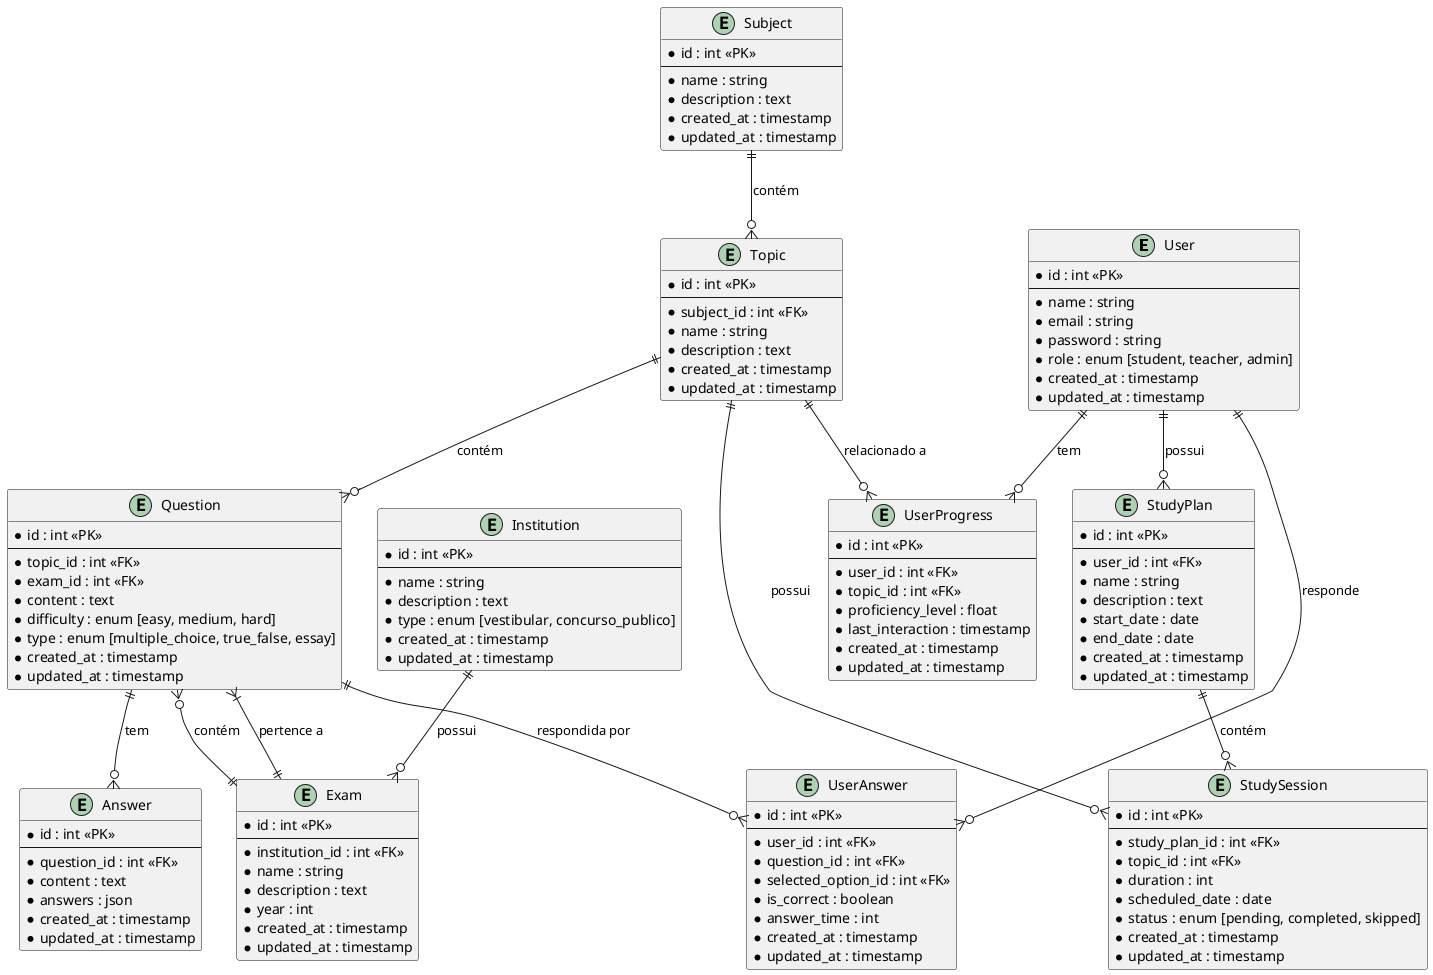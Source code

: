 @startuml Database Schema for AprendaAI

' Entidades principais
entity "User" as user {
  * id : int <<PK>>
  --
  * name : string
  * email : string
  * password : string
  * role : enum [student, teacher, admin]
  * created_at : timestamp
  * updated_at : timestamp
}

entity "Subject" as subject {
  * id : int <<PK>>
  --
  * name : string
  * description : text
  * created_at : timestamp
  * updated_at : timestamp
}

entity "Topic" as topic {
  * id : int <<PK>>
  --
  * subject_id : int <<FK>>
  * name : string
  * description : text
  * created_at : timestamp
  * updated_at : timestamp
}

entity "Question" as question {
  * id : int <<PK>>
  --
  * topic_id : int <<FK>>
  * exam_id : int <<FK>>
  * content : text
  * difficulty : enum [easy, medium, hard]
  * type : enum [multiple_choice, true_false, essay]
  * created_at : timestamp
  * updated_at : timestamp
}

entity "Answer" as option {
  * id : int <<PK>>
  --
  * question_id : int <<FK>>
  * content : text
  * answers : json
  * created_at : timestamp
  * updated_at : timestamp
}


entity "Institution" as institution {
  * id : int <<PK>>
  --
  * name : string
  * description : text
  * type : enum [vestibular, concurso_publico]
  * created_at : timestamp
  * updated_at : timestamp
}

entity "Exam" as exam {
  * id : int <<PK>>
  --
  * institution_id : int <<FK>>
  * name : string
  * description : text
  * year : int
  * created_at : timestamp
  * updated_at : timestamp
}

entity "UserProgress" as progress {
  * id : int <<PK>>
  --
  * user_id : int <<FK>>
  * topic_id : int <<FK>>
  * proficiency_level : float
  * last_interaction : timestamp
  * created_at : timestamp
  * updated_at : timestamp
}

entity "UserAnswer" as answer {
  * id : int <<PK>>
  --
  * user_id : int <<FK>>
  * question_id : int <<FK>>
  * selected_option_id : int <<FK>>
  * is_correct : boolean
  * answer_time : int
  * created_at : timestamp
  * updated_at : timestamp
}

entity "StudyPlan" as plan {
  * id : int <<PK>>
  --
  * user_id : int <<FK>>
  * name : string
  * description : text
  * start_date : date
  * end_date : date
  * created_at : timestamp
  * updated_at : timestamp
}

entity "StudySession" as session {
  * id : int <<PK>>
  --
  * study_plan_id : int <<FK>>
  * topic_id : int <<FK>>
  * duration : int
  * scheduled_date : date
  * status : enum [pending, completed, skipped]
  * created_at : timestamp
  * updated_at : timestamp
}

' Removido modelo ExamQuestion, pois cada questão pertence a um único exame


' Relacionamentos
user ||--o{ progress : "tem"
user ||--o{ answer : "responde"
user ||--o{ plan : "possui"

subject ||--o{ topic : "contém"

topic ||--o{ question : "contém"
topic ||--o{ session : "possui"
topic ||--o{ progress : "relacionado a"

question ||--o{ option : "tem"
question ||--o{ answer : "respondida por"
question }|--|| exam : "pertence a"

plan ||--o{ session : "contém"

institution ||--o{ exam : "possui"
exam ||--o{ question : "contém"

@enduml
